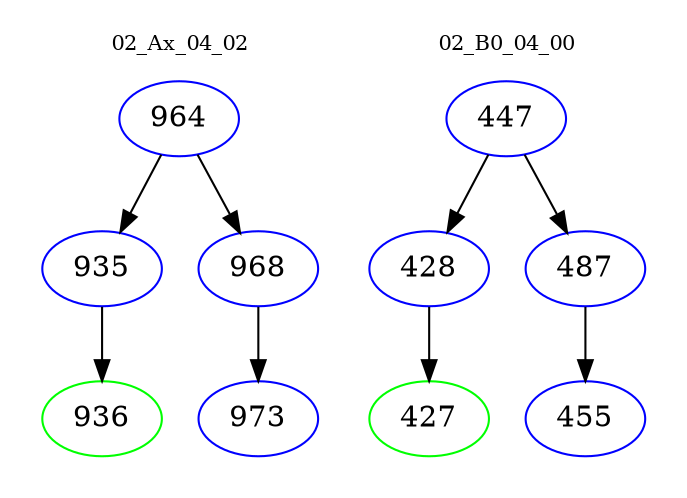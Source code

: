 digraph{
subgraph cluster_0 {
color = white
label = "02_Ax_04_02";
fontsize=10;
T0_964 [label="964", color="blue"]
T0_964 -> T0_935 [color="black"]
T0_935 [label="935", color="blue"]
T0_935 -> T0_936 [color="black"]
T0_936 [label="936", color="green"]
T0_964 -> T0_968 [color="black"]
T0_968 [label="968", color="blue"]
T0_968 -> T0_973 [color="black"]
T0_973 [label="973", color="blue"]
}
subgraph cluster_1 {
color = white
label = "02_B0_04_00";
fontsize=10;
T1_447 [label="447", color="blue"]
T1_447 -> T1_428 [color="black"]
T1_428 [label="428", color="blue"]
T1_428 -> T1_427 [color="black"]
T1_427 [label="427", color="green"]
T1_447 -> T1_487 [color="black"]
T1_487 [label="487", color="blue"]
T1_487 -> T1_455 [color="black"]
T1_455 [label="455", color="blue"]
}
}
